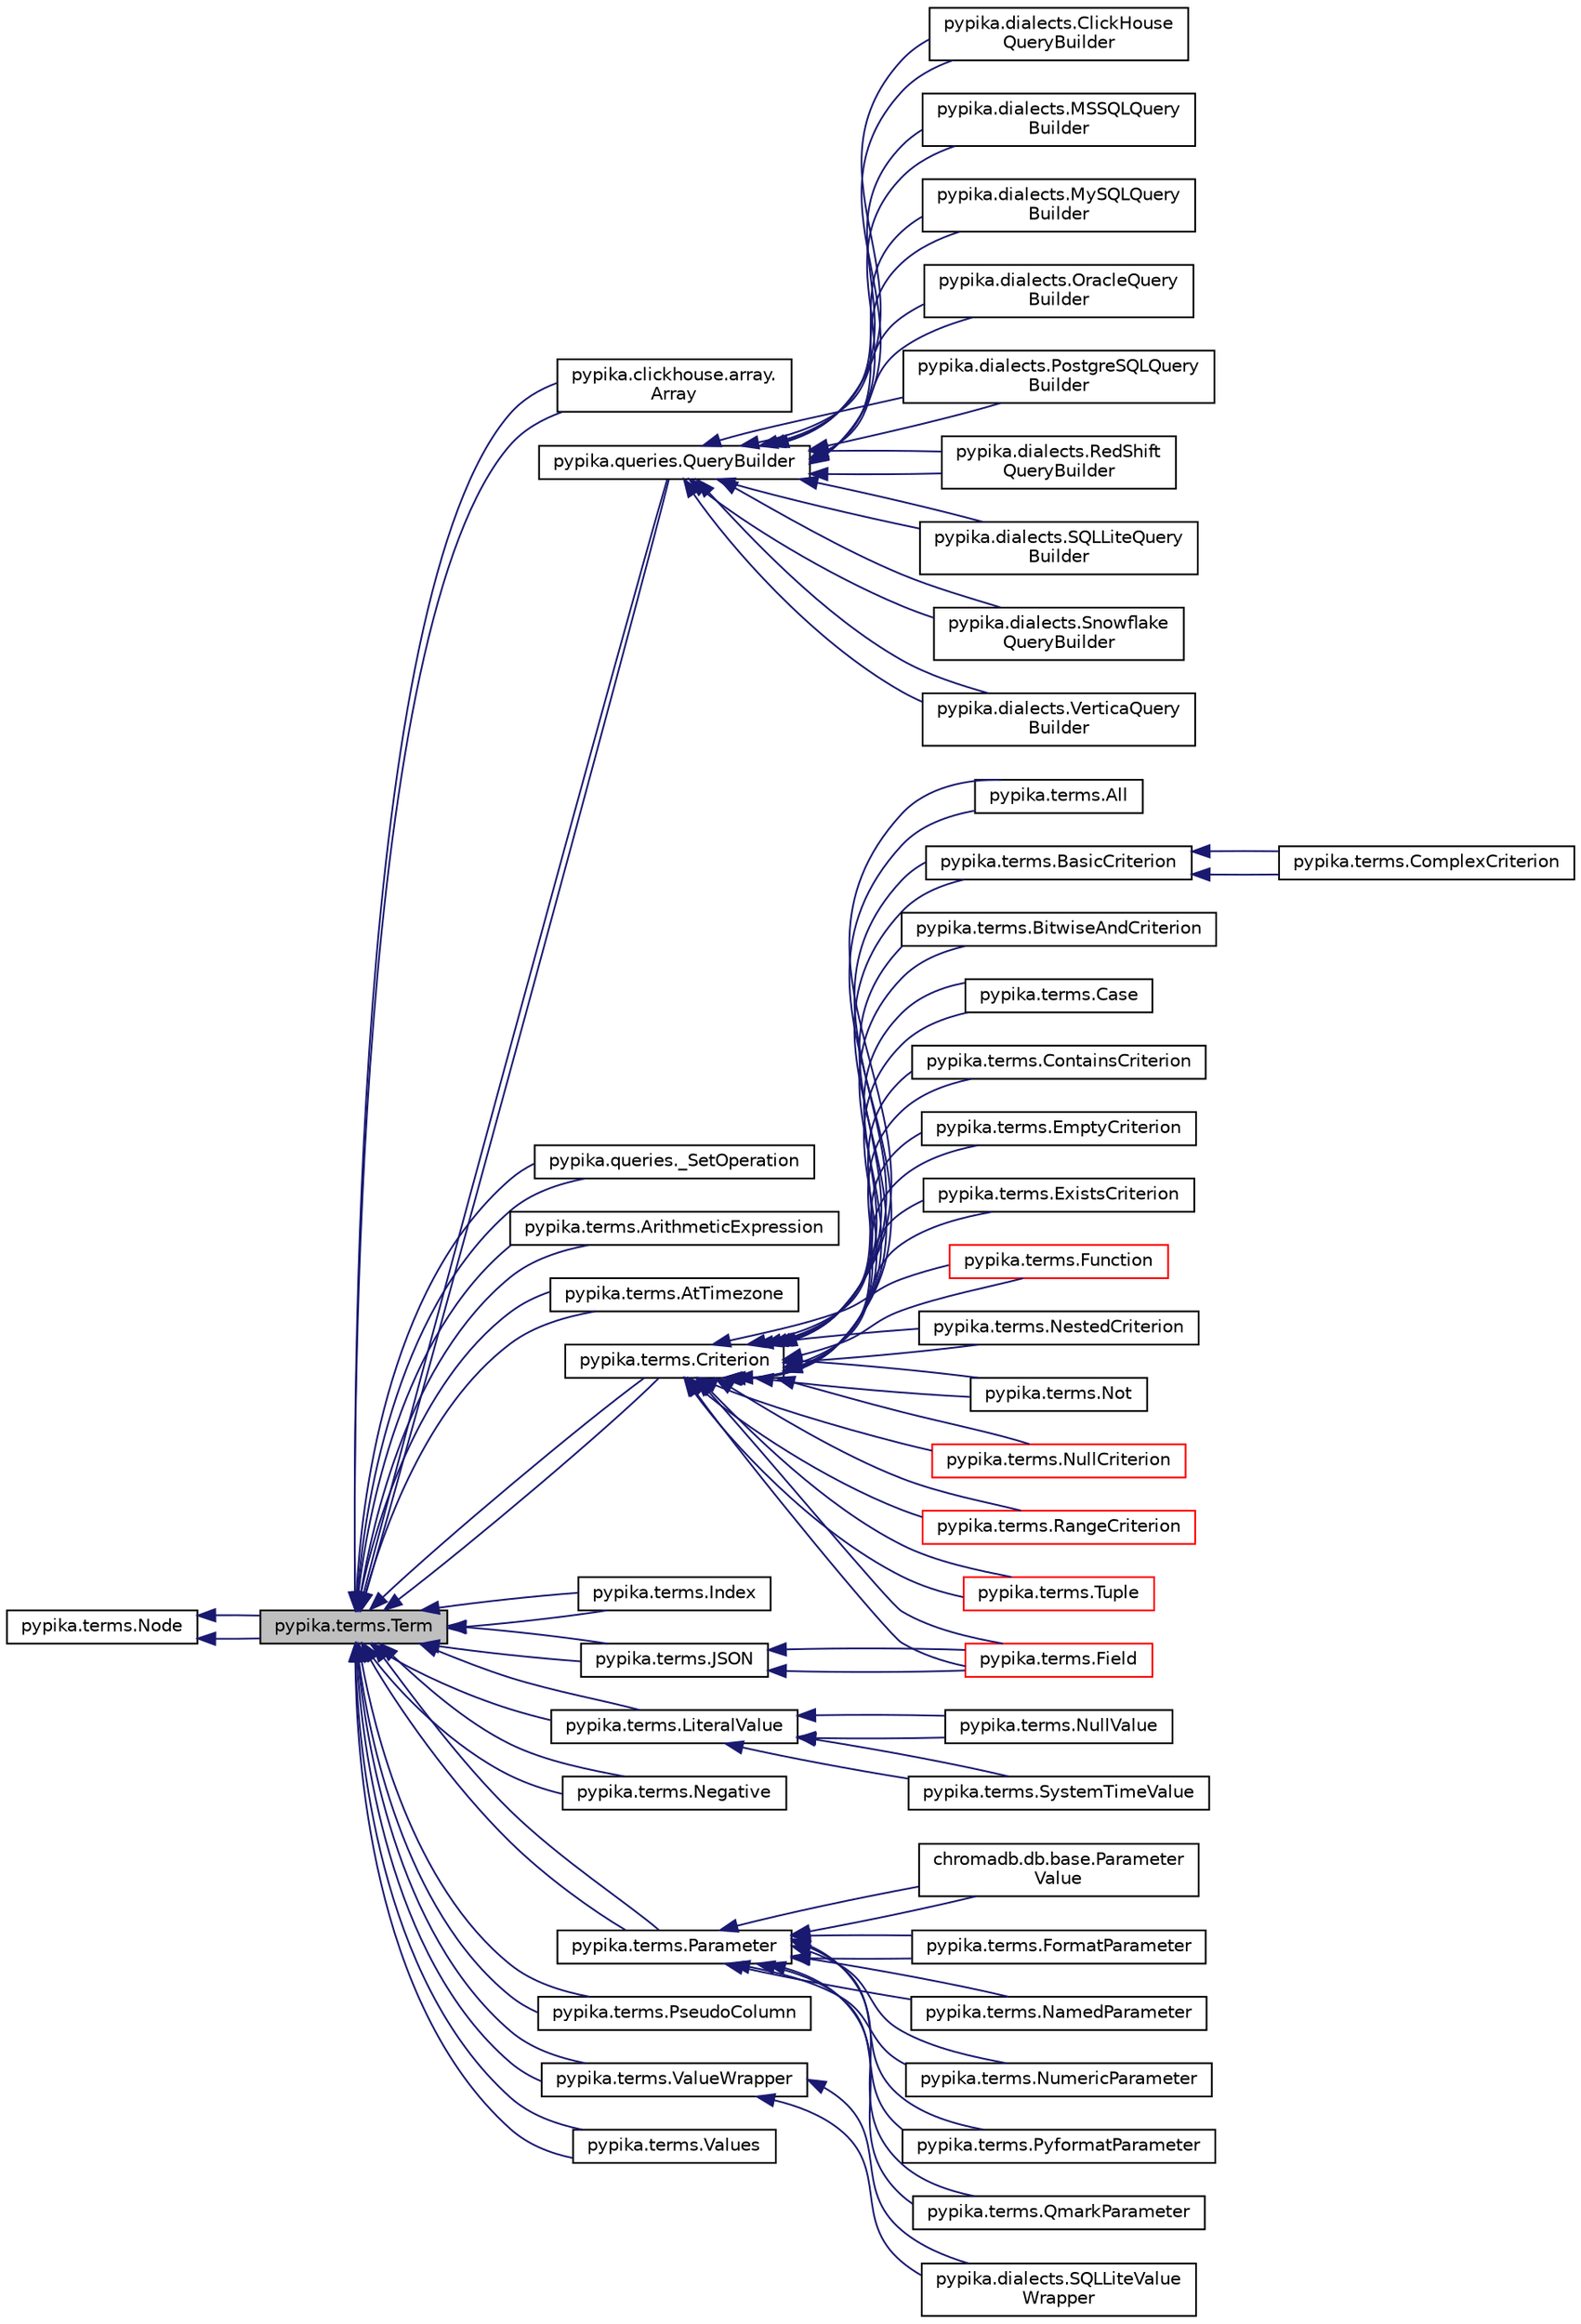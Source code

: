 digraph "pypika.terms.Term"
{
 // LATEX_PDF_SIZE
  edge [fontname="Helvetica",fontsize="10",labelfontname="Helvetica",labelfontsize="10"];
  node [fontname="Helvetica",fontsize="10",shape=record];
  rankdir="LR";
  Node1 [label="pypika.terms.Term",height=0.2,width=0.4,color="black", fillcolor="grey75", style="filled", fontcolor="black",tooltip=" "];
  Node2 -> Node1 [dir="back",color="midnightblue",fontsize="10",style="solid",fontname="Helvetica"];
  Node2 [label="pypika.terms.Node",height=0.2,width=0.4,color="black", fillcolor="white", style="filled",URL="$classpypika_1_1terms_1_1Node.html",tooltip=" "];
  Node2 -> Node1 [dir="back",color="midnightblue",fontsize="10",style="solid",fontname="Helvetica"];
  Node1 -> Node3 [dir="back",color="midnightblue",fontsize="10",style="solid",fontname="Helvetica"];
  Node3 [label="pypika.clickhouse.array.\lArray",height=0.2,width=0.4,color="black", fillcolor="white", style="filled",URL="$classpypika_1_1clickhouse_1_1array_1_1Array.html",tooltip=" "];
  Node1 -> Node3 [dir="back",color="midnightblue",fontsize="10",style="solid",fontname="Helvetica"];
  Node1 -> Node4 [dir="back",color="midnightblue",fontsize="10",style="solid",fontname="Helvetica"];
  Node4 [label="pypika.queries.QueryBuilder",height=0.2,width=0.4,color="black", fillcolor="white", style="filled",URL="$classpypika_1_1queries_1_1QueryBuilder.html",tooltip=" "];
  Node4 -> Node5 [dir="back",color="midnightblue",fontsize="10",style="solid",fontname="Helvetica"];
  Node5 [label="pypika.dialects.ClickHouse\lQueryBuilder",height=0.2,width=0.4,color="black", fillcolor="white", style="filled",URL="$classpypika_1_1dialects_1_1ClickHouseQueryBuilder.html",tooltip=" "];
  Node4 -> Node5 [dir="back",color="midnightblue",fontsize="10",style="solid",fontname="Helvetica"];
  Node4 -> Node6 [dir="back",color="midnightblue",fontsize="10",style="solid",fontname="Helvetica"];
  Node6 [label="pypika.dialects.MSSQLQuery\lBuilder",height=0.2,width=0.4,color="black", fillcolor="white", style="filled",URL="$classpypika_1_1dialects_1_1MSSQLQueryBuilder.html",tooltip=" "];
  Node4 -> Node6 [dir="back",color="midnightblue",fontsize="10",style="solid",fontname="Helvetica"];
  Node4 -> Node7 [dir="back",color="midnightblue",fontsize="10",style="solid",fontname="Helvetica"];
  Node7 [label="pypika.dialects.MySQLQuery\lBuilder",height=0.2,width=0.4,color="black", fillcolor="white", style="filled",URL="$classpypika_1_1dialects_1_1MySQLQueryBuilder.html",tooltip=" "];
  Node4 -> Node7 [dir="back",color="midnightblue",fontsize="10",style="solid",fontname="Helvetica"];
  Node4 -> Node8 [dir="back",color="midnightblue",fontsize="10",style="solid",fontname="Helvetica"];
  Node8 [label="pypika.dialects.OracleQuery\lBuilder",height=0.2,width=0.4,color="black", fillcolor="white", style="filled",URL="$classpypika_1_1dialects_1_1OracleQueryBuilder.html",tooltip=" "];
  Node4 -> Node8 [dir="back",color="midnightblue",fontsize="10",style="solid",fontname="Helvetica"];
  Node4 -> Node9 [dir="back",color="midnightblue",fontsize="10",style="solid",fontname="Helvetica"];
  Node9 [label="pypika.dialects.PostgreSQLQuery\lBuilder",height=0.2,width=0.4,color="black", fillcolor="white", style="filled",URL="$classpypika_1_1dialects_1_1PostgreSQLQueryBuilder.html",tooltip=" "];
  Node4 -> Node9 [dir="back",color="midnightblue",fontsize="10",style="solid",fontname="Helvetica"];
  Node4 -> Node10 [dir="back",color="midnightblue",fontsize="10",style="solid",fontname="Helvetica"];
  Node10 [label="pypika.dialects.RedShift\lQueryBuilder",height=0.2,width=0.4,color="black", fillcolor="white", style="filled",URL="$classpypika_1_1dialects_1_1RedShiftQueryBuilder.html",tooltip=" "];
  Node4 -> Node10 [dir="back",color="midnightblue",fontsize="10",style="solid",fontname="Helvetica"];
  Node4 -> Node11 [dir="back",color="midnightblue",fontsize="10",style="solid",fontname="Helvetica"];
  Node11 [label="pypika.dialects.SQLLiteQuery\lBuilder",height=0.2,width=0.4,color="black", fillcolor="white", style="filled",URL="$classpypika_1_1dialects_1_1SQLLiteQueryBuilder.html",tooltip=" "];
  Node4 -> Node11 [dir="back",color="midnightblue",fontsize="10",style="solid",fontname="Helvetica"];
  Node4 -> Node12 [dir="back",color="midnightblue",fontsize="10",style="solid",fontname="Helvetica"];
  Node12 [label="pypika.dialects.Snowflake\lQueryBuilder",height=0.2,width=0.4,color="black", fillcolor="white", style="filled",URL="$classpypika_1_1dialects_1_1SnowflakeQueryBuilder.html",tooltip=" "];
  Node4 -> Node12 [dir="back",color="midnightblue",fontsize="10",style="solid",fontname="Helvetica"];
  Node4 -> Node13 [dir="back",color="midnightblue",fontsize="10",style="solid",fontname="Helvetica"];
  Node13 [label="pypika.dialects.VerticaQuery\lBuilder",height=0.2,width=0.4,color="black", fillcolor="white", style="filled",URL="$classpypika_1_1dialects_1_1VerticaQueryBuilder.html",tooltip=" "];
  Node4 -> Node13 [dir="back",color="midnightblue",fontsize="10",style="solid",fontname="Helvetica"];
  Node1 -> Node4 [dir="back",color="midnightblue",fontsize="10",style="solid",fontname="Helvetica"];
  Node1 -> Node14 [dir="back",color="midnightblue",fontsize="10",style="solid",fontname="Helvetica"];
  Node14 [label="pypika.queries._SetOperation",height=0.2,width=0.4,color="black", fillcolor="white", style="filled",URL="$classpypika_1_1queries_1_1__SetOperation.html",tooltip=" "];
  Node1 -> Node14 [dir="back",color="midnightblue",fontsize="10",style="solid",fontname="Helvetica"];
  Node1 -> Node15 [dir="back",color="midnightblue",fontsize="10",style="solid",fontname="Helvetica"];
  Node15 [label="pypika.terms.ArithmeticExpression",height=0.2,width=0.4,color="black", fillcolor="white", style="filled",URL="$classpypika_1_1terms_1_1ArithmeticExpression.html",tooltip=" "];
  Node1 -> Node15 [dir="back",color="midnightblue",fontsize="10",style="solid",fontname="Helvetica"];
  Node1 -> Node16 [dir="back",color="midnightblue",fontsize="10",style="solid",fontname="Helvetica"];
  Node16 [label="pypika.terms.AtTimezone",height=0.2,width=0.4,color="black", fillcolor="white", style="filled",URL="$classpypika_1_1terms_1_1AtTimezone.html",tooltip=" "];
  Node1 -> Node16 [dir="back",color="midnightblue",fontsize="10",style="solid",fontname="Helvetica"];
  Node1 -> Node17 [dir="back",color="midnightblue",fontsize="10",style="solid",fontname="Helvetica"];
  Node17 [label="pypika.terms.Criterion",height=0.2,width=0.4,color="black", fillcolor="white", style="filled",URL="$classpypika_1_1terms_1_1Criterion.html",tooltip=" "];
  Node17 -> Node18 [dir="back",color="midnightblue",fontsize="10",style="solid",fontname="Helvetica"];
  Node18 [label="pypika.terms.All",height=0.2,width=0.4,color="black", fillcolor="white", style="filled",URL="$classpypika_1_1terms_1_1All.html",tooltip=" "];
  Node17 -> Node18 [dir="back",color="midnightblue",fontsize="10",style="solid",fontname="Helvetica"];
  Node17 -> Node19 [dir="back",color="midnightblue",fontsize="10",style="solid",fontname="Helvetica"];
  Node19 [label="pypika.terms.BasicCriterion",height=0.2,width=0.4,color="black", fillcolor="white", style="filled",URL="$classpypika_1_1terms_1_1BasicCriterion.html",tooltip=" "];
  Node19 -> Node20 [dir="back",color="midnightblue",fontsize="10",style="solid",fontname="Helvetica"];
  Node20 [label="pypika.terms.ComplexCriterion",height=0.2,width=0.4,color="black", fillcolor="white", style="filled",URL="$classpypika_1_1terms_1_1ComplexCriterion.html",tooltip=" "];
  Node19 -> Node20 [dir="back",color="midnightblue",fontsize="10",style="solid",fontname="Helvetica"];
  Node17 -> Node19 [dir="back",color="midnightblue",fontsize="10",style="solid",fontname="Helvetica"];
  Node17 -> Node21 [dir="back",color="midnightblue",fontsize="10",style="solid",fontname="Helvetica"];
  Node21 [label="pypika.terms.BitwiseAndCriterion",height=0.2,width=0.4,color="black", fillcolor="white", style="filled",URL="$classpypika_1_1terms_1_1BitwiseAndCriterion.html",tooltip=" "];
  Node17 -> Node21 [dir="back",color="midnightblue",fontsize="10",style="solid",fontname="Helvetica"];
  Node17 -> Node22 [dir="back",color="midnightblue",fontsize="10",style="solid",fontname="Helvetica"];
  Node22 [label="pypika.terms.Case",height=0.2,width=0.4,color="black", fillcolor="white", style="filled",URL="$classpypika_1_1terms_1_1Case.html",tooltip=" "];
  Node17 -> Node22 [dir="back",color="midnightblue",fontsize="10",style="solid",fontname="Helvetica"];
  Node17 -> Node23 [dir="back",color="midnightblue",fontsize="10",style="solid",fontname="Helvetica"];
  Node23 [label="pypika.terms.ContainsCriterion",height=0.2,width=0.4,color="black", fillcolor="white", style="filled",URL="$classpypika_1_1terms_1_1ContainsCriterion.html",tooltip=" "];
  Node17 -> Node23 [dir="back",color="midnightblue",fontsize="10",style="solid",fontname="Helvetica"];
  Node17 -> Node24 [dir="back",color="midnightblue",fontsize="10",style="solid",fontname="Helvetica"];
  Node24 [label="pypika.terms.EmptyCriterion",height=0.2,width=0.4,color="black", fillcolor="white", style="filled",URL="$classpypika_1_1terms_1_1EmptyCriterion.html",tooltip=" "];
  Node17 -> Node24 [dir="back",color="midnightblue",fontsize="10",style="solid",fontname="Helvetica"];
  Node17 -> Node25 [dir="back",color="midnightblue",fontsize="10",style="solid",fontname="Helvetica"];
  Node25 [label="pypika.terms.ExistsCriterion",height=0.2,width=0.4,color="black", fillcolor="white", style="filled",URL="$classpypika_1_1terms_1_1ExistsCriterion.html",tooltip=" "];
  Node17 -> Node25 [dir="back",color="midnightblue",fontsize="10",style="solid",fontname="Helvetica"];
  Node17 -> Node26 [dir="back",color="midnightblue",fontsize="10",style="solid",fontname="Helvetica"];
  Node26 [label="pypika.terms.Field",height=0.2,width=0.4,color="red", fillcolor="white", style="filled",URL="$classpypika_1_1terms_1_1Field.html",tooltip=" "];
  Node17 -> Node26 [dir="back",color="midnightblue",fontsize="10",style="solid",fontname="Helvetica"];
  Node17 -> Node28 [dir="back",color="midnightblue",fontsize="10",style="solid",fontname="Helvetica"];
  Node28 [label="pypika.terms.Function",height=0.2,width=0.4,color="red", fillcolor="white", style="filled",URL="$classpypika_1_1terms_1_1Function.html",tooltip=" "];
  Node17 -> Node28 [dir="back",color="midnightblue",fontsize="10",style="solid",fontname="Helvetica"];
  Node17 -> Node136 [dir="back",color="midnightblue",fontsize="10",style="solid",fontname="Helvetica"];
  Node136 [label="pypika.terms.NestedCriterion",height=0.2,width=0.4,color="black", fillcolor="white", style="filled",URL="$classpypika_1_1terms_1_1NestedCriterion.html",tooltip=" "];
  Node17 -> Node136 [dir="back",color="midnightblue",fontsize="10",style="solid",fontname="Helvetica"];
  Node17 -> Node137 [dir="back",color="midnightblue",fontsize="10",style="solid",fontname="Helvetica"];
  Node137 [label="pypika.terms.Not",height=0.2,width=0.4,color="black", fillcolor="white", style="filled",URL="$classpypika_1_1terms_1_1Not.html",tooltip=" "];
  Node17 -> Node137 [dir="back",color="midnightblue",fontsize="10",style="solid",fontname="Helvetica"];
  Node17 -> Node138 [dir="back",color="midnightblue",fontsize="10",style="solid",fontname="Helvetica"];
  Node138 [label="pypika.terms.NullCriterion",height=0.2,width=0.4,color="red", fillcolor="white", style="filled",URL="$classpypika_1_1terms_1_1NullCriterion.html",tooltip=" "];
  Node17 -> Node138 [dir="back",color="midnightblue",fontsize="10",style="solid",fontname="Helvetica"];
  Node17 -> Node140 [dir="back",color="midnightblue",fontsize="10",style="solid",fontname="Helvetica"];
  Node140 [label="pypika.terms.RangeCriterion",height=0.2,width=0.4,color="red", fillcolor="white", style="filled",URL="$classpypika_1_1terms_1_1RangeCriterion.html",tooltip=" "];
  Node17 -> Node140 [dir="back",color="midnightblue",fontsize="10",style="solid",fontname="Helvetica"];
  Node17 -> Node143 [dir="back",color="midnightblue",fontsize="10",style="solid",fontname="Helvetica"];
  Node143 [label="pypika.terms.Tuple",height=0.2,width=0.4,color="red", fillcolor="white", style="filled",URL="$classpypika_1_1terms_1_1Tuple.html",tooltip=" "];
  Node17 -> Node143 [dir="back",color="midnightblue",fontsize="10",style="solid",fontname="Helvetica"];
  Node1 -> Node17 [dir="back",color="midnightblue",fontsize="10",style="solid",fontname="Helvetica"];
  Node1 -> Node146 [dir="back",color="midnightblue",fontsize="10",style="solid",fontname="Helvetica"];
  Node146 [label="pypika.terms.Index",height=0.2,width=0.4,color="black", fillcolor="white", style="filled",URL="$classpypika_1_1terms_1_1Index.html",tooltip=" "];
  Node1 -> Node146 [dir="back",color="midnightblue",fontsize="10",style="solid",fontname="Helvetica"];
  Node1 -> Node147 [dir="back",color="midnightblue",fontsize="10",style="solid",fontname="Helvetica"];
  Node147 [label="pypika.terms.JSON",height=0.2,width=0.4,color="black", fillcolor="white", style="filled",URL="$classpypika_1_1terms_1_1JSON.html",tooltip=" "];
  Node147 -> Node26 [dir="back",color="midnightblue",fontsize="10",style="solid",fontname="Helvetica"];
  Node147 -> Node26 [dir="back",color="midnightblue",fontsize="10",style="solid",fontname="Helvetica"];
  Node1 -> Node147 [dir="back",color="midnightblue",fontsize="10",style="solid",fontname="Helvetica"];
  Node1 -> Node148 [dir="back",color="midnightblue",fontsize="10",style="solid",fontname="Helvetica"];
  Node148 [label="pypika.terms.LiteralValue",height=0.2,width=0.4,color="black", fillcolor="white", style="filled",URL="$classpypika_1_1terms_1_1LiteralValue.html",tooltip=" "];
  Node148 -> Node149 [dir="back",color="midnightblue",fontsize="10",style="solid",fontname="Helvetica"];
  Node149 [label="pypika.terms.NullValue",height=0.2,width=0.4,color="black", fillcolor="white", style="filled",URL="$classpypika_1_1terms_1_1NullValue.html",tooltip=" "];
  Node148 -> Node149 [dir="back",color="midnightblue",fontsize="10",style="solid",fontname="Helvetica"];
  Node148 -> Node150 [dir="back",color="midnightblue",fontsize="10",style="solid",fontname="Helvetica"];
  Node150 [label="pypika.terms.SystemTimeValue",height=0.2,width=0.4,color="black", fillcolor="white", style="filled",URL="$classpypika_1_1terms_1_1SystemTimeValue.html",tooltip=" "];
  Node148 -> Node150 [dir="back",color="midnightblue",fontsize="10",style="solid",fontname="Helvetica"];
  Node1 -> Node148 [dir="back",color="midnightblue",fontsize="10",style="solid",fontname="Helvetica"];
  Node1 -> Node151 [dir="back",color="midnightblue",fontsize="10",style="solid",fontname="Helvetica"];
  Node151 [label="pypika.terms.Negative",height=0.2,width=0.4,color="black", fillcolor="white", style="filled",URL="$classpypika_1_1terms_1_1Negative.html",tooltip=" "];
  Node1 -> Node151 [dir="back",color="midnightblue",fontsize="10",style="solid",fontname="Helvetica"];
  Node1 -> Node152 [dir="back",color="midnightblue",fontsize="10",style="solid",fontname="Helvetica"];
  Node152 [label="pypika.terms.Parameter",height=0.2,width=0.4,color="black", fillcolor="white", style="filled",URL="$classpypika_1_1terms_1_1Parameter.html",tooltip=" "];
  Node152 -> Node153 [dir="back",color="midnightblue",fontsize="10",style="solid",fontname="Helvetica"];
  Node153 [label="chromadb.db.base.Parameter\lValue",height=0.2,width=0.4,color="black", fillcolor="white", style="filled",URL="$classchromadb_1_1db_1_1base_1_1ParameterValue.html",tooltip=" "];
  Node152 -> Node153 [dir="back",color="midnightblue",fontsize="10",style="solid",fontname="Helvetica"];
  Node152 -> Node154 [dir="back",color="midnightblue",fontsize="10",style="solid",fontname="Helvetica"];
  Node154 [label="pypika.terms.FormatParameter",height=0.2,width=0.4,color="black", fillcolor="white", style="filled",URL="$classpypika_1_1terms_1_1FormatParameter.html",tooltip=" "];
  Node152 -> Node154 [dir="back",color="midnightblue",fontsize="10",style="solid",fontname="Helvetica"];
  Node152 -> Node155 [dir="back",color="midnightblue",fontsize="10",style="solid",fontname="Helvetica"];
  Node155 [label="pypika.terms.NamedParameter",height=0.2,width=0.4,color="black", fillcolor="white", style="filled",URL="$classpypika_1_1terms_1_1NamedParameter.html",tooltip=" "];
  Node152 -> Node155 [dir="back",color="midnightblue",fontsize="10",style="solid",fontname="Helvetica"];
  Node152 -> Node156 [dir="back",color="midnightblue",fontsize="10",style="solid",fontname="Helvetica"];
  Node156 [label="pypika.terms.NumericParameter",height=0.2,width=0.4,color="black", fillcolor="white", style="filled",URL="$classpypika_1_1terms_1_1NumericParameter.html",tooltip=" "];
  Node152 -> Node156 [dir="back",color="midnightblue",fontsize="10",style="solid",fontname="Helvetica"];
  Node152 -> Node157 [dir="back",color="midnightblue",fontsize="10",style="solid",fontname="Helvetica"];
  Node157 [label="pypika.terms.PyformatParameter",height=0.2,width=0.4,color="black", fillcolor="white", style="filled",URL="$classpypika_1_1terms_1_1PyformatParameter.html",tooltip=" "];
  Node152 -> Node157 [dir="back",color="midnightblue",fontsize="10",style="solid",fontname="Helvetica"];
  Node152 -> Node158 [dir="back",color="midnightblue",fontsize="10",style="solid",fontname="Helvetica"];
  Node158 [label="pypika.terms.QmarkParameter",height=0.2,width=0.4,color="black", fillcolor="white", style="filled",URL="$classpypika_1_1terms_1_1QmarkParameter.html",tooltip=" "];
  Node152 -> Node158 [dir="back",color="midnightblue",fontsize="10",style="solid",fontname="Helvetica"];
  Node1 -> Node152 [dir="back",color="midnightblue",fontsize="10",style="solid",fontname="Helvetica"];
  Node1 -> Node159 [dir="back",color="midnightblue",fontsize="10",style="solid",fontname="Helvetica"];
  Node159 [label="pypika.terms.PseudoColumn",height=0.2,width=0.4,color="black", fillcolor="white", style="filled",URL="$classpypika_1_1terms_1_1PseudoColumn.html",tooltip=" "];
  Node1 -> Node159 [dir="back",color="midnightblue",fontsize="10",style="solid",fontname="Helvetica"];
  Node1 -> Node160 [dir="back",color="midnightblue",fontsize="10",style="solid",fontname="Helvetica"];
  Node160 [label="pypika.terms.ValueWrapper",height=0.2,width=0.4,color="black", fillcolor="white", style="filled",URL="$classpypika_1_1terms_1_1ValueWrapper.html",tooltip=" "];
  Node160 -> Node161 [dir="back",color="midnightblue",fontsize="10",style="solid",fontname="Helvetica"];
  Node161 [label="pypika.dialects.SQLLiteValue\lWrapper",height=0.2,width=0.4,color="black", fillcolor="white", style="filled",URL="$classpypika_1_1dialects_1_1SQLLiteValueWrapper.html",tooltip=" "];
  Node160 -> Node161 [dir="back",color="midnightblue",fontsize="10",style="solid",fontname="Helvetica"];
  Node1 -> Node160 [dir="back",color="midnightblue",fontsize="10",style="solid",fontname="Helvetica"];
  Node1 -> Node162 [dir="back",color="midnightblue",fontsize="10",style="solid",fontname="Helvetica"];
  Node162 [label="pypika.terms.Values",height=0.2,width=0.4,color="black", fillcolor="white", style="filled",URL="$classpypika_1_1terms_1_1Values.html",tooltip=" "];
  Node1 -> Node162 [dir="back",color="midnightblue",fontsize="10",style="solid",fontname="Helvetica"];
}
